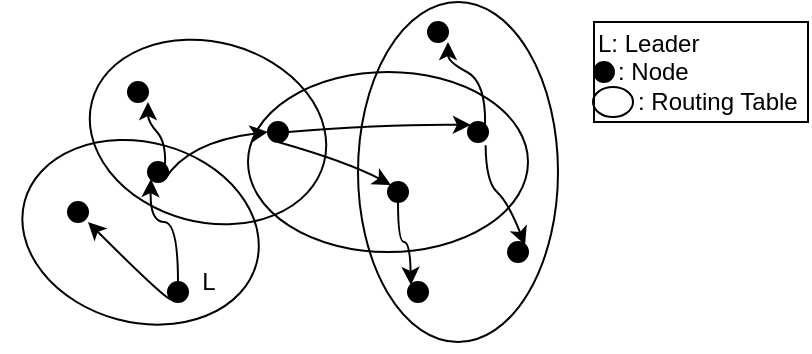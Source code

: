 <mxfile version="14.8.4"><diagram id="_tpdV9ZdxflvKZcWmpkt" name="Page-1"><mxGraphModel dx="759" dy="506" grid="1" gridSize="10" guides="1" tooltips="1" connect="1" arrows="1" fold="1" page="1" pageScale="1" pageWidth="850" pageHeight="1100" math="0" shadow="0"><root><mxCell id="0"/><mxCell id="1" parent="0"/><mxCell id="6KvRpEcw8C76RYs8lM_Q-12" value="" style="ellipse;whiteSpace=wrap;html=1;fillColor=none;rotation=15;" vertex="1" parent="1"><mxGeometry x="106.29" y="140.17" width="120" height="90" as="geometry"/></mxCell><mxCell id="6KvRpEcw8C76RYs8lM_Q-13" value="" style="ellipse;whiteSpace=wrap;html=1;fillColor=none;rotation=15;" vertex="1" parent="1"><mxGeometry x="140" y="90" width="120" height="90" as="geometry"/></mxCell><mxCell id="6KvRpEcw8C76RYs8lM_Q-14" value="" style="ellipse;whiteSpace=wrap;html=1;fillColor=none;rotation=0;" vertex="1" parent="1"><mxGeometry x="220" y="105" width="140" height="90" as="geometry"/></mxCell><mxCell id="6KvRpEcw8C76RYs8lM_Q-15" value="" style="ellipse;whiteSpace=wrap;html=1;fillColor=none;rotation=90;" vertex="1" parent="1"><mxGeometry x="240" y="105" width="170" height="100" as="geometry"/></mxCell><mxCell id="6KvRpEcw8C76RYs8lM_Q-1" value="" style="ellipse;whiteSpace=wrap;html=1;aspect=fixed;fillColor=#000000;" vertex="1" parent="1"><mxGeometry x="130" y="170" width="10" height="10" as="geometry"/></mxCell><mxCell id="6KvRpEcw8C76RYs8lM_Q-2" value="" style="ellipse;whiteSpace=wrap;html=1;aspect=fixed;fillColor=#000000;" vertex="1" parent="1"><mxGeometry x="180" y="210" width="10" height="10" as="geometry"/></mxCell><mxCell id="6KvRpEcw8C76RYs8lM_Q-3" value="" style="ellipse;whiteSpace=wrap;html=1;aspect=fixed;fillColor=#000000;" vertex="1" parent="1"><mxGeometry x="160" y="110" width="10" height="10" as="geometry"/></mxCell><mxCell id="6KvRpEcw8C76RYs8lM_Q-4" value="" style="ellipse;whiteSpace=wrap;html=1;aspect=fixed;fillColor=#000000;" vertex="1" parent="1"><mxGeometry x="170" y="150" width="10" height="10" as="geometry"/></mxCell><mxCell id="6KvRpEcw8C76RYs8lM_Q-5" value="" style="ellipse;whiteSpace=wrap;html=1;aspect=fixed;fillColor=#000000;" vertex="1" parent="1"><mxGeometry x="310" y="80" width="10" height="10" as="geometry"/></mxCell><mxCell id="6KvRpEcw8C76RYs8lM_Q-6" value="" style="ellipse;whiteSpace=wrap;html=1;aspect=fixed;fillColor=#000000;" vertex="1" parent="1"><mxGeometry x="330" y="130" width="10" height="10" as="geometry"/></mxCell><mxCell id="6KvRpEcw8C76RYs8lM_Q-7" value="" style="ellipse;whiteSpace=wrap;html=1;aspect=fixed;fillColor=#000000;" vertex="1" parent="1"><mxGeometry x="300" y="210" width="10" height="10" as="geometry"/></mxCell><mxCell id="6KvRpEcw8C76RYs8lM_Q-8" value="" style="ellipse;whiteSpace=wrap;html=1;aspect=fixed;fillColor=#000000;" vertex="1" parent="1"><mxGeometry x="350" y="190" width="10" height="10" as="geometry"/></mxCell><mxCell id="6KvRpEcw8C76RYs8lM_Q-9" value="" style="ellipse;whiteSpace=wrap;html=1;aspect=fixed;fillColor=#000000;" vertex="1" parent="1"><mxGeometry x="290" y="160" width="10" height="10" as="geometry"/></mxCell><mxCell id="6KvRpEcw8C76RYs8lM_Q-10" value="" style="ellipse;whiteSpace=wrap;html=1;aspect=fixed;fillColor=#000000;" vertex="1" parent="1"><mxGeometry x="230" y="130" width="10" height="10" as="geometry"/></mxCell><mxCell id="6KvRpEcw8C76RYs8lM_Q-16" value="L" style="text;html=1;align=center;verticalAlign=middle;resizable=0;points=[];autosize=1;strokeColor=none;" vertex="1" parent="1"><mxGeometry x="189.66" y="200" width="20" height="20" as="geometry"/></mxCell><mxCell id="6KvRpEcw8C76RYs8lM_Q-18" value="&lt;div&gt;L: Leader&lt;/div&gt;&lt;div&gt;&amp;nbsp; &amp;nbsp;: Node&lt;/div&gt;&lt;div&gt;&amp;nbsp; &amp;nbsp; &amp;nbsp; : Routing Table&lt;/div&gt;" style="rounded=0;whiteSpace=wrap;html=1;fillColor=none;align=left;" vertex="1" parent="1"><mxGeometry x="393" y="80" width="107" height="50" as="geometry"/></mxCell><mxCell id="6KvRpEcw8C76RYs8lM_Q-19" value="" style="ellipse;whiteSpace=wrap;html=1;aspect=fixed;fillColor=#000000;" vertex="1" parent="1"><mxGeometry x="393" y="100" width="10" height="10" as="geometry"/></mxCell><mxCell id="6KvRpEcw8C76RYs8lM_Q-21" value="" style="ellipse;whiteSpace=wrap;html=1;fillColor=none;rotation=90;" vertex="1" parent="1"><mxGeometry x="395" y="110" width="15" height="20" as="geometry"/></mxCell><mxCell id="6KvRpEcw8C76RYs8lM_Q-27" value="" style="curved=1;endArrow=classic;html=1;exitX=0;exitY=0.5;exitDx=0;exitDy=0;" edge="1" parent="1" source="6KvRpEcw8C76RYs8lM_Q-2"><mxGeometry width="50" height="50" relative="1" as="geometry"><mxPoint x="140" y="230" as="sourcePoint"/><mxPoint x="140" y="180" as="targetPoint"/><Array as="points"><mxPoint x="190" y="230"/><mxPoint x="140" y="180"/></Array></mxGeometry></mxCell><mxCell id="6KvRpEcw8C76RYs8lM_Q-30" value="" style="curved=1;endArrow=classic;html=1;entryX=0;entryY=1;entryDx=0;entryDy=0;exitX=0.5;exitY=0;exitDx=0;exitDy=0;" edge="1" parent="1" source="6KvRpEcw8C76RYs8lM_Q-2" target="6KvRpEcw8C76RYs8lM_Q-4"><mxGeometry width="50" height="50" relative="1" as="geometry"><mxPoint x="210" y="290" as="sourcePoint"/><mxPoint x="260" y="240" as="targetPoint"/><Array as="points"><mxPoint x="185" y="180"/><mxPoint x="171" y="180"/></Array></mxGeometry></mxCell><mxCell id="6KvRpEcw8C76RYs8lM_Q-31" value="" style="curved=1;endArrow=classic;html=1;exitX=1;exitY=0;exitDx=0;exitDy=0;" edge="1" parent="1" source="6KvRpEcw8C76RYs8lM_Q-4"><mxGeometry width="50" height="50" relative="1" as="geometry"><mxPoint x="160" y="160" as="sourcePoint"/><mxPoint x="170" y="120" as="targetPoint"/><Array as="points"><mxPoint x="179" y="140"/><mxPoint x="170" y="130"/></Array></mxGeometry></mxCell><mxCell id="6KvRpEcw8C76RYs8lM_Q-32" value="" style="curved=1;endArrow=classic;html=1;exitX=1;exitY=1;exitDx=0;exitDy=0;entryX=0;entryY=0.5;entryDx=0;entryDy=0;" edge="1" parent="1" source="6KvRpEcw8C76RYs8lM_Q-4" target="6KvRpEcw8C76RYs8lM_Q-10"><mxGeometry width="50" height="50" relative="1" as="geometry"><mxPoint x="230" y="170" as="sourcePoint"/><mxPoint x="280" y="120" as="targetPoint"/><Array as="points"><mxPoint x="190" y="140"/></Array></mxGeometry></mxCell><mxCell id="6KvRpEcw8C76RYs8lM_Q-33" value="" style="curved=1;endArrow=classic;html=1;entryX=0;entryY=0;entryDx=0;entryDy=0;exitX=0.5;exitY=1;exitDx=0;exitDy=0;" edge="1" parent="1" source="6KvRpEcw8C76RYs8lM_Q-10" target="6KvRpEcw8C76RYs8lM_Q-9"><mxGeometry width="50" height="50" relative="1" as="geometry"><mxPoint x="230" y="170" as="sourcePoint"/><mxPoint x="280" y="120" as="targetPoint"/><Array as="points"><mxPoint x="270" y="150"/></Array></mxGeometry></mxCell><mxCell id="6KvRpEcw8C76RYs8lM_Q-34" value="" style="curved=1;endArrow=classic;html=1;exitX=1;exitY=0.5;exitDx=0;exitDy=0;entryX=0;entryY=0;entryDx=0;entryDy=0;" edge="1" parent="1" source="6KvRpEcw8C76RYs8lM_Q-10" target="6KvRpEcw8C76RYs8lM_Q-6"><mxGeometry width="50" height="50" relative="1" as="geometry"><mxPoint x="290" y="170" as="sourcePoint"/><mxPoint x="340" y="120" as="targetPoint"/><Array as="points"><mxPoint x="290" y="131"/></Array></mxGeometry></mxCell><mxCell id="6KvRpEcw8C76RYs8lM_Q-35" value="" style="curved=1;endArrow=classic;html=1;exitX=1;exitY=0;exitDx=0;exitDy=0;" edge="1" parent="1" source="6KvRpEcw8C76RYs8lM_Q-6"><mxGeometry width="50" height="50" relative="1" as="geometry"><mxPoint x="310" y="140" as="sourcePoint"/><mxPoint x="320" y="90" as="targetPoint"/><Array as="points"><mxPoint x="339" y="110"/><mxPoint x="320" y="100"/></Array></mxGeometry></mxCell><mxCell id="6KvRpEcw8C76RYs8lM_Q-36" value="" style="curved=1;endArrow=classic;html=1;exitX=0.88;exitY=1.16;exitDx=0;exitDy=0;exitPerimeter=0;entryX=1;entryY=0;entryDx=0;entryDy=0;" edge="1" parent="1" source="6KvRpEcw8C76RYs8lM_Q-6" target="6KvRpEcw8C76RYs8lM_Q-8"><mxGeometry width="50" height="50" relative="1" as="geometry"><mxPoint x="420" y="250" as="sourcePoint"/><mxPoint x="470" y="200" as="targetPoint"/><Array as="points"><mxPoint x="339" y="160"/><mxPoint x="350" y="170"/></Array></mxGeometry></mxCell><mxCell id="6KvRpEcw8C76RYs8lM_Q-37" value="" style="curved=1;endArrow=classic;html=1;exitX=0.5;exitY=1;exitDx=0;exitDy=0;entryX=0;entryY=0;entryDx=0;entryDy=0;" edge="1" parent="1" source="6KvRpEcw8C76RYs8lM_Q-9" target="6KvRpEcw8C76RYs8lM_Q-7"><mxGeometry width="50" height="50" relative="1" as="geometry"><mxPoint x="400" y="270" as="sourcePoint"/><mxPoint x="450" y="220" as="targetPoint"/><Array as="points"><mxPoint x="295" y="190"/><mxPoint x="301" y="190"/></Array></mxGeometry></mxCell></root></mxGraphModel></diagram></mxfile>